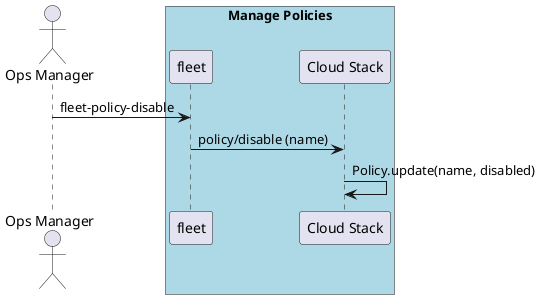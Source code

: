 @startuml
Actor "Ops Manager" as A

box "Manage Policies" #lightblue
participant "fleet" as S
A -> S : fleet-policy-disable
participant "Cloud Stack" as CS
S -> CS : policy/disable (name)
CS -> CS : Policy.update(name, disabled)
end box
@enduml

